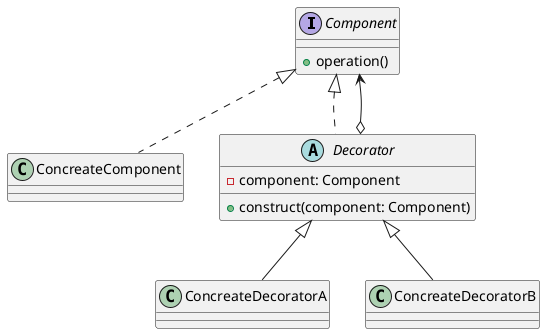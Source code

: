 @startuml

Component <|.. ConcreateComponent
Component <|.. Decorator
Component <--o Decorator

Decorator <|-- ConcreateDecoratorA
Decorator <|-- ConcreateDecoratorB


interface Component {
	+operation()
}

class ConcreateComponent 

abstract class Decorator {
	-component: Component
	+construct(component: Component)
}

class ConcreateDecoratorA

class ConcreateDecoratorB

@enduml